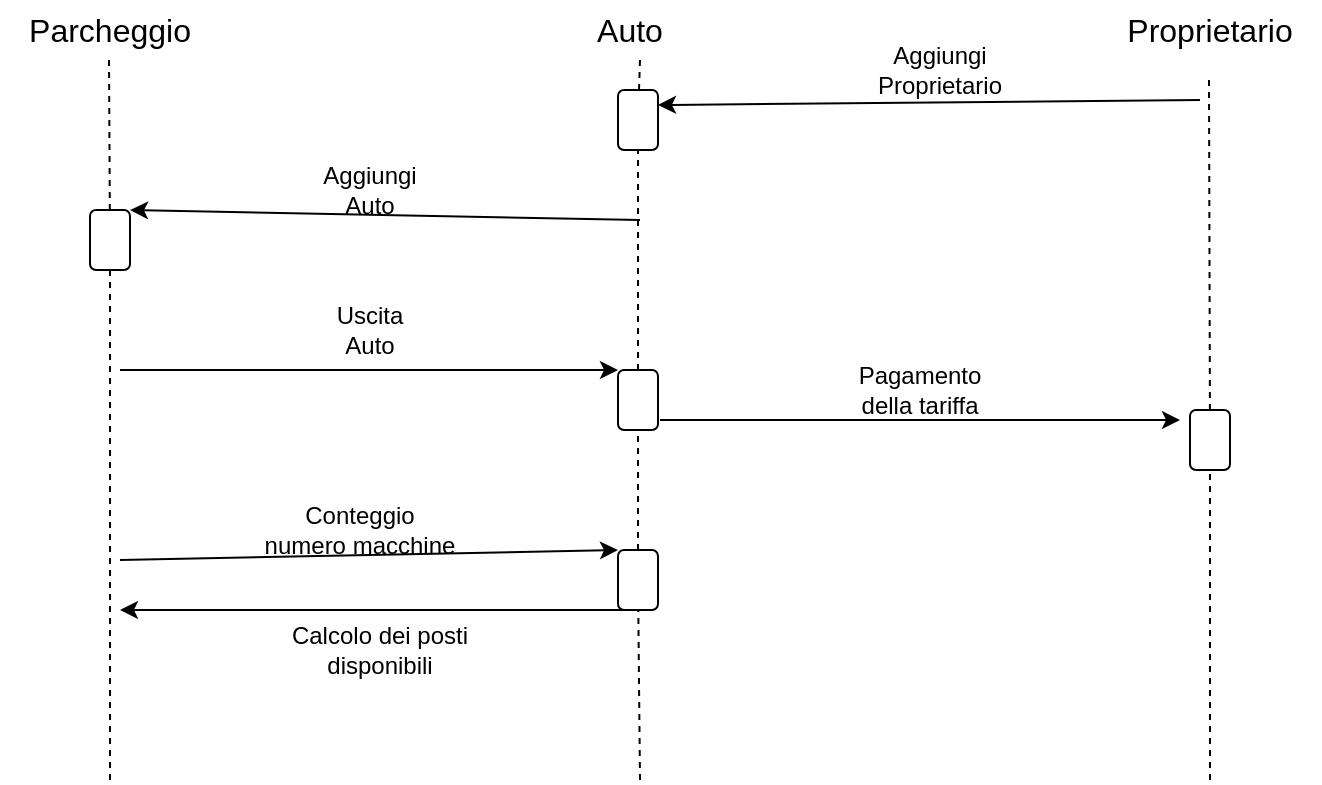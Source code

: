 <mxfile version="26.0.11">
  <diagram name="Pagina-1" id="ZbplAOY11SaT76CZya4V">
    <mxGraphModel dx="794" dy="493" grid="1" gridSize="10" guides="1" tooltips="1" connect="1" arrows="1" fold="1" page="1" pageScale="1" pageWidth="827" pageHeight="1169" math="0" shadow="0">
      <root>
        <mxCell id="0" />
        <mxCell id="1" parent="0" />
        <mxCell id="RBXvUobbAgcYBBDG3Vo--1" value="&lt;font style=&quot;font-size: 16px;&quot;&gt;Auto&lt;/font&gt;" style="text;html=1;align=center;verticalAlign=middle;whiteSpace=wrap;rounded=0;" vertex="1" parent="1">
          <mxGeometry x="340" y="50" width="110" height="30" as="geometry" />
        </mxCell>
        <mxCell id="RBXvUobbAgcYBBDG3Vo--2" value="&lt;font style=&quot;font-size: 16px;&quot;&gt;Parcheggio&lt;/font&gt;" style="text;html=1;align=center;verticalAlign=middle;whiteSpace=wrap;rounded=0;" vertex="1" parent="1">
          <mxGeometry x="80" y="50" width="110" height="30" as="geometry" />
        </mxCell>
        <mxCell id="RBXvUobbAgcYBBDG3Vo--3" value="&lt;font style=&quot;font-size: 16px;&quot;&gt;Proprietario&lt;/font&gt;" style="text;html=1;align=center;verticalAlign=middle;whiteSpace=wrap;rounded=0;" vertex="1" parent="1">
          <mxGeometry x="630" y="50" width="110" height="30" as="geometry" />
        </mxCell>
        <mxCell id="RBXvUobbAgcYBBDG3Vo--4" value="" style="endArrow=none;dashed=1;html=1;rounded=0;" edge="1" parent="1" source="RBXvUobbAgcYBBDG3Vo--16">
          <mxGeometry width="50" height="50" relative="1" as="geometry">
            <mxPoint x="134.5" y="626.667" as="sourcePoint" />
            <mxPoint x="134.5" y="80" as="targetPoint" />
          </mxGeometry>
        </mxCell>
        <mxCell id="RBXvUobbAgcYBBDG3Vo--5" value="" style="endArrow=none;dashed=1;html=1;rounded=0;" edge="1" parent="1" source="RBXvUobbAgcYBBDG3Vo--17">
          <mxGeometry width="50" height="50" relative="1" as="geometry">
            <mxPoint x="400" y="626.667" as="sourcePoint" />
            <mxPoint x="400" y="80" as="targetPoint" />
          </mxGeometry>
        </mxCell>
        <mxCell id="RBXvUobbAgcYBBDG3Vo--6" value="" style="endArrow=none;dashed=1;html=1;rounded=0;" edge="1" parent="1" source="RBXvUobbAgcYBBDG3Vo--26">
          <mxGeometry width="50" height="50" relative="1" as="geometry">
            <mxPoint x="684.5" y="636.667" as="sourcePoint" />
            <mxPoint x="684.5" y="90" as="targetPoint" />
          </mxGeometry>
        </mxCell>
        <mxCell id="RBXvUobbAgcYBBDG3Vo--8" value="Aggiungi Proprietario" style="text;html=1;align=center;verticalAlign=middle;whiteSpace=wrap;rounded=0;" vertex="1" parent="1">
          <mxGeometry x="520" y="70" width="60" height="30" as="geometry" />
        </mxCell>
        <mxCell id="RBXvUobbAgcYBBDG3Vo--9" value="" style="endArrow=classic;html=1;rounded=0;entryX=0.25;entryY=0;entryDx=0;entryDy=0;" edge="1" parent="1" target="RBXvUobbAgcYBBDG3Vo--17">
          <mxGeometry width="50" height="50" relative="1" as="geometry">
            <mxPoint x="680" y="100" as="sourcePoint" />
            <mxPoint x="420" y="100" as="targetPoint" />
          </mxGeometry>
        </mxCell>
        <mxCell id="RBXvUobbAgcYBBDG3Vo--10" value="Aggiungi Auto" style="text;html=1;align=center;verticalAlign=middle;whiteSpace=wrap;rounded=0;" vertex="1" parent="1">
          <mxGeometry x="235" y="130" width="60" height="30" as="geometry" />
        </mxCell>
        <mxCell id="RBXvUobbAgcYBBDG3Vo--13" value="" style="endArrow=classic;html=1;rounded=0;entryX=0;entryY=1;entryDx=0;entryDy=0;" edge="1" parent="1" target="RBXvUobbAgcYBBDG3Vo--15">
          <mxGeometry width="50" height="50" relative="1" as="geometry">
            <mxPoint x="140" y="235" as="sourcePoint" />
            <mxPoint x="400" y="220" as="targetPoint" />
          </mxGeometry>
        </mxCell>
        <mxCell id="RBXvUobbAgcYBBDG3Vo--14" value="Uscita Auto" style="text;html=1;align=center;verticalAlign=middle;whiteSpace=wrap;rounded=0;" vertex="1" parent="1">
          <mxGeometry x="235" y="200" width="60" height="30" as="geometry" />
        </mxCell>
        <mxCell id="RBXvUobbAgcYBBDG3Vo--19" value="" style="endArrow=none;dashed=1;html=1;rounded=0;" edge="1" parent="1" source="RBXvUobbAgcYBBDG3Vo--15" target="RBXvUobbAgcYBBDG3Vo--17">
          <mxGeometry width="50" height="50" relative="1" as="geometry">
            <mxPoint x="400" y="626.667" as="sourcePoint" />
            <mxPoint x="400" y="80" as="targetPoint" />
          </mxGeometry>
        </mxCell>
        <mxCell id="RBXvUobbAgcYBBDG3Vo--17" value="" style="rounded=1;whiteSpace=wrap;html=1;rotation=90;" vertex="1" parent="1">
          <mxGeometry x="384" y="100" width="30" height="20" as="geometry" />
        </mxCell>
        <mxCell id="RBXvUobbAgcYBBDG3Vo--21" value="" style="endArrow=none;dashed=1;html=1;rounded=0;" edge="1" parent="1" target="RBXvUobbAgcYBBDG3Vo--16">
          <mxGeometry width="50" height="50" relative="1" as="geometry">
            <mxPoint x="135" y="440" as="sourcePoint" />
            <mxPoint x="134.5" y="80" as="targetPoint" />
          </mxGeometry>
        </mxCell>
        <mxCell id="RBXvUobbAgcYBBDG3Vo--16" value="" style="rounded=1;whiteSpace=wrap;html=1;rotation=90;" vertex="1" parent="1">
          <mxGeometry x="120" y="160" width="30" height="20" as="geometry" />
        </mxCell>
        <mxCell id="RBXvUobbAgcYBBDG3Vo--22" value="" style="endArrow=classic;html=1;rounded=0;entryX=0;entryY=0;entryDx=0;entryDy=0;" edge="1" parent="1" target="RBXvUobbAgcYBBDG3Vo--16">
          <mxGeometry width="50" height="50" relative="1" as="geometry">
            <mxPoint x="400" y="160" as="sourcePoint" />
            <mxPoint x="450" y="110" as="targetPoint" />
          </mxGeometry>
        </mxCell>
        <mxCell id="RBXvUobbAgcYBBDG3Vo--23" value="" style="endArrow=none;dashed=1;html=1;rounded=0;" edge="1" parent="1" source="RBXvUobbAgcYBBDG3Vo--32" target="RBXvUobbAgcYBBDG3Vo--15">
          <mxGeometry width="50" height="50" relative="1" as="geometry">
            <mxPoint x="400" y="626.667" as="sourcePoint" />
            <mxPoint x="399" y="125" as="targetPoint" />
          </mxGeometry>
        </mxCell>
        <mxCell id="RBXvUobbAgcYBBDG3Vo--15" value="" style="rounded=1;whiteSpace=wrap;html=1;rotation=90;" vertex="1" parent="1">
          <mxGeometry x="384" y="240" width="30" height="20" as="geometry" />
        </mxCell>
        <mxCell id="RBXvUobbAgcYBBDG3Vo--25" value="" style="endArrow=classic;html=1;rounded=0;" edge="1" parent="1">
          <mxGeometry width="50" height="50" relative="1" as="geometry">
            <mxPoint x="410" y="260" as="sourcePoint" />
            <mxPoint x="670" y="260" as="targetPoint" />
          </mxGeometry>
        </mxCell>
        <mxCell id="RBXvUobbAgcYBBDG3Vo--29" value="" style="endArrow=none;dashed=1;html=1;rounded=0;" edge="1" parent="1" target="RBXvUobbAgcYBBDG3Vo--26">
          <mxGeometry width="50" height="50" relative="1" as="geometry">
            <mxPoint x="685" y="440" as="sourcePoint" />
            <mxPoint x="684.5" y="90" as="targetPoint" />
          </mxGeometry>
        </mxCell>
        <mxCell id="RBXvUobbAgcYBBDG3Vo--26" value="" style="rounded=1;whiteSpace=wrap;html=1;rotation=90;" vertex="1" parent="1">
          <mxGeometry x="670" y="260" width="30" height="20" as="geometry" />
        </mxCell>
        <mxCell id="RBXvUobbAgcYBBDG3Vo--30" value="Pagamento della tariffa" style="text;html=1;align=center;verticalAlign=middle;whiteSpace=wrap;rounded=0;" vertex="1" parent="1">
          <mxGeometry x="510" y="230" width="60" height="30" as="geometry" />
        </mxCell>
        <mxCell id="RBXvUobbAgcYBBDG3Vo--33" value="" style="endArrow=none;dashed=1;html=1;rounded=0;" edge="1" parent="1" target="RBXvUobbAgcYBBDG3Vo--32">
          <mxGeometry width="50" height="50" relative="1" as="geometry">
            <mxPoint x="400" y="440" as="sourcePoint" />
            <mxPoint x="399" y="265" as="targetPoint" />
          </mxGeometry>
        </mxCell>
        <mxCell id="RBXvUobbAgcYBBDG3Vo--32" value="" style="rounded=1;whiteSpace=wrap;html=1;rotation=90;" vertex="1" parent="1">
          <mxGeometry x="384" y="330" width="30" height="20" as="geometry" />
        </mxCell>
        <mxCell id="RBXvUobbAgcYBBDG3Vo--34" value="" style="endArrow=classic;html=1;rounded=0;entryX=0;entryY=1;entryDx=0;entryDy=0;" edge="1" parent="1" target="RBXvUobbAgcYBBDG3Vo--32">
          <mxGeometry width="50" height="50" relative="1" as="geometry">
            <mxPoint x="140" y="330" as="sourcePoint" />
            <mxPoint x="190" y="280" as="targetPoint" />
          </mxGeometry>
        </mxCell>
        <mxCell id="RBXvUobbAgcYBBDG3Vo--35" value="Conteggio numero macchine" style="text;html=1;align=center;verticalAlign=middle;whiteSpace=wrap;rounded=0;" vertex="1" parent="1">
          <mxGeometry x="210" y="300" width="100" height="30" as="geometry" />
        </mxCell>
        <mxCell id="RBXvUobbAgcYBBDG3Vo--36" value="" style="endArrow=classic;html=1;rounded=0;exitX=1;exitY=0.75;exitDx=0;exitDy=0;" edge="1" parent="1" source="RBXvUobbAgcYBBDG3Vo--32">
          <mxGeometry width="50" height="50" relative="1" as="geometry">
            <mxPoint x="200" y="400" as="sourcePoint" />
            <mxPoint x="140" y="355" as="targetPoint" />
          </mxGeometry>
        </mxCell>
        <mxCell id="RBXvUobbAgcYBBDG3Vo--37" value="Calcolo dei posti disponibili" style="text;html=1;align=center;verticalAlign=middle;whiteSpace=wrap;rounded=0;" vertex="1" parent="1">
          <mxGeometry x="220" y="360" width="100" height="30" as="geometry" />
        </mxCell>
      </root>
    </mxGraphModel>
  </diagram>
</mxfile>

